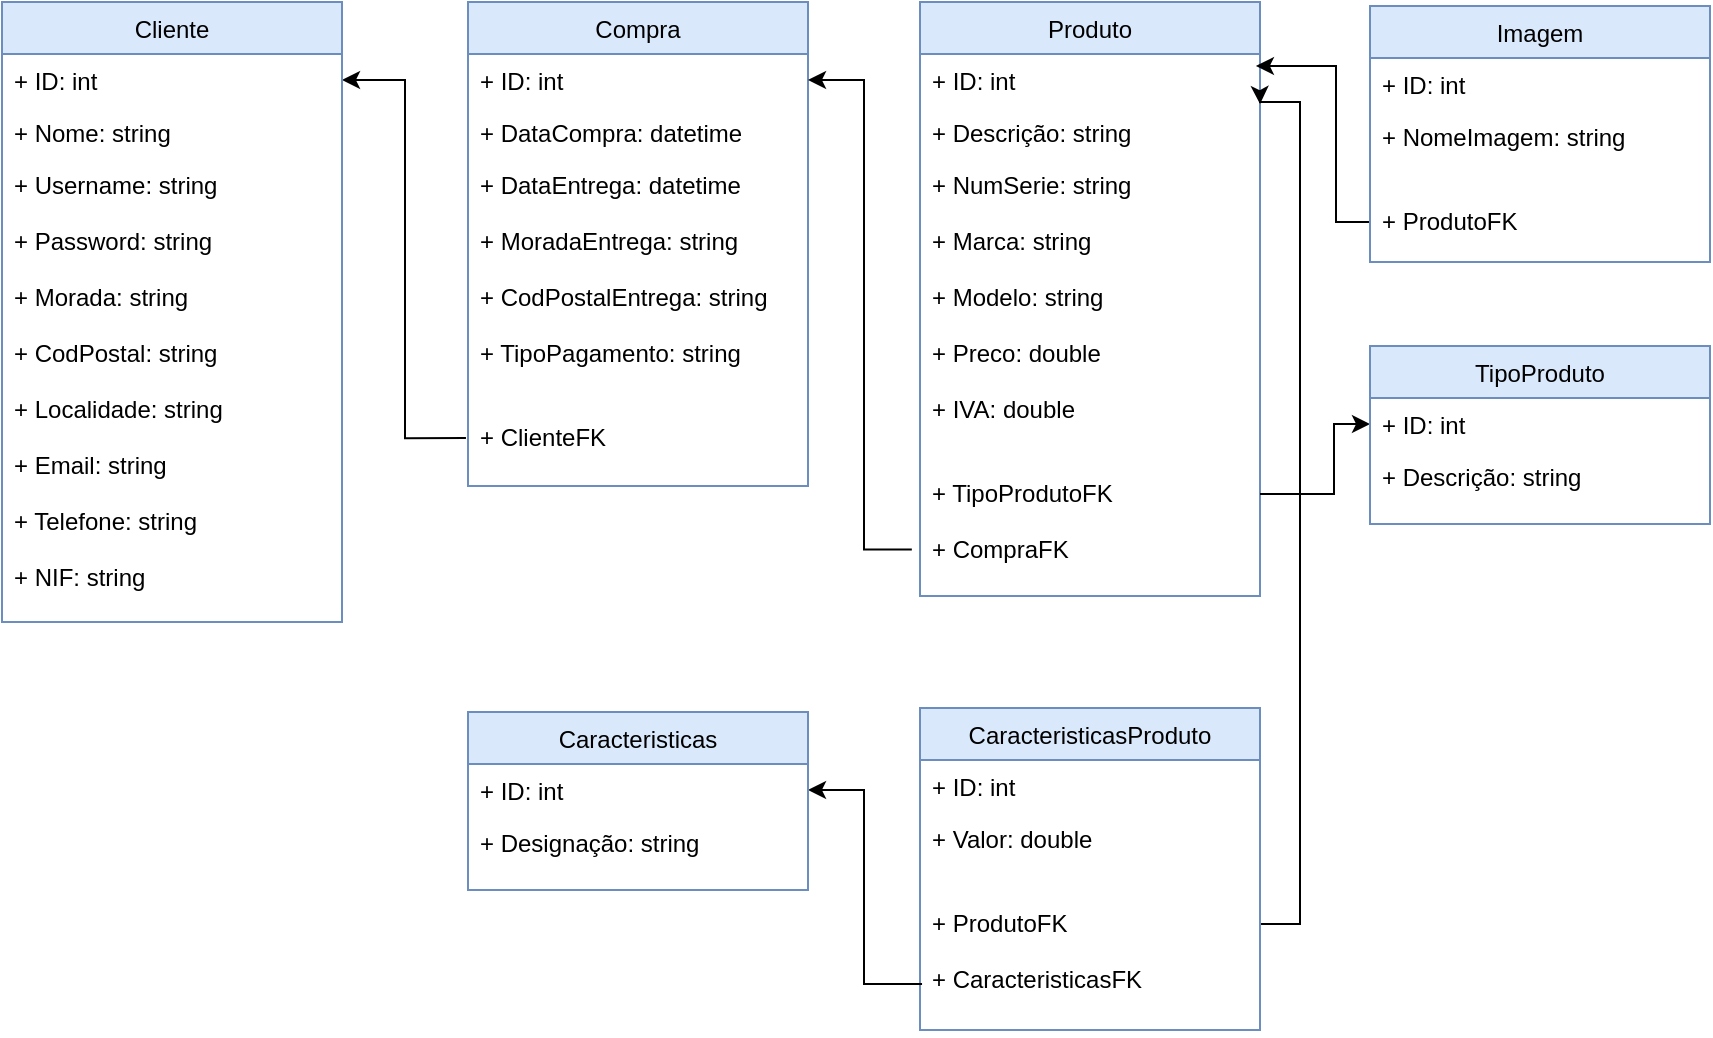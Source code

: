 <mxfile version="13.0.5" type="google"><diagram id="C5RBs43oDa-KdzZeNtuy" name="Page-1"><mxGraphModel dx="1422" dy="667" grid="0" gridSize="10" guides="1" tooltips="1" connect="1" arrows="1" fold="1" page="0" pageScale="1" pageWidth="827" pageHeight="1169" background="none" math="0" shadow="0"><root><mxCell id="WIyWlLk6GJQsqaUBKTNV-0"/><mxCell id="WIyWlLk6GJQsqaUBKTNV-1" parent="WIyWlLk6GJQsqaUBKTNV-0"/><mxCell id="fHszm-49MHGBIVt0mZ_T-51" style="edgeStyle=orthogonalEdgeStyle;rounded=0;orthogonalLoop=1;jettySize=auto;html=1;entryX=1;entryY=0.5;entryDx=0;entryDy=0;exitX=-0.006;exitY=0.854;exitDx=0;exitDy=0;exitPerimeter=0;" parent="WIyWlLk6GJQsqaUBKTNV-1" source="fHszm-49MHGBIVt0mZ_T-5" target="fHszm-49MHGBIVt0mZ_T-25" edge="1"><mxGeometry relative="1" as="geometry"/></mxCell><mxCell id="fHszm-49MHGBIVt0mZ_T-28" value="Produto" style="swimlane;fontStyle=0;childLayout=stackLayout;horizontal=1;startSize=26;fillColor=#dae8fc;horizontalStack=0;resizeParent=1;resizeParentMax=0;resizeLast=0;collapsible=1;marginBottom=0;strokeColor=#6c8ebf;" parent="WIyWlLk6GJQsqaUBKTNV-1" vertex="1"><mxGeometry x="413" y="210" width="170" height="297" as="geometry"/></mxCell><mxCell id="fHszm-49MHGBIVt0mZ_T-29" value="+ ID: int&#10;" style="text;strokeColor=none;fillColor=none;align=left;verticalAlign=top;spacingLeft=4;spacingRight=4;overflow=hidden;rotatable=0;points=[[0,0.5],[1,0.5]];portConstraint=eastwest;" parent="fHszm-49MHGBIVt0mZ_T-28" vertex="1"><mxGeometry y="26" width="170" height="26" as="geometry"/></mxCell><mxCell id="fHszm-49MHGBIVt0mZ_T-30" value="+ Descrição: string" style="text;strokeColor=none;fillColor=none;align=left;verticalAlign=top;spacingLeft=4;spacingRight=4;overflow=hidden;rotatable=0;points=[[0,0.5],[1,0.5]];portConstraint=eastwest;" parent="fHszm-49MHGBIVt0mZ_T-28" vertex="1"><mxGeometry y="52" width="170" height="26" as="geometry"/></mxCell><mxCell id="fHszm-49MHGBIVt0mZ_T-31" value="+ NumSerie: string&#10;&#10;+ Marca: string&#10;&#10;+ Modelo: string&#10;&#10;+ Preco: double&#10;&#10;+ IVA: double&#10;&#10;&#10;+ TipoProdutoFK&#10;&#10;+ CompraFK&#10;" style="text;strokeColor=none;fillColor=none;align=left;verticalAlign=top;spacingLeft=4;spacingRight=4;overflow=hidden;rotatable=0;points=[[0,0.5],[1,0.5]];portConstraint=eastwest;" parent="fHszm-49MHGBIVt0mZ_T-28" vertex="1"><mxGeometry y="78" width="170" height="219" as="geometry"/></mxCell><mxCell id="fHszm-49MHGBIVt0mZ_T-24" value="Cliente" style="swimlane;fontStyle=0;childLayout=stackLayout;horizontal=1;startSize=26;fillColor=#dae8fc;horizontalStack=0;resizeParent=1;resizeParentMax=0;resizeLast=0;collapsible=1;marginBottom=0;strokeColor=#6c8ebf;" parent="WIyWlLk6GJQsqaUBKTNV-1" vertex="1"><mxGeometry x="-46" y="210" width="170" height="310" as="geometry"/></mxCell><mxCell id="fHszm-49MHGBIVt0mZ_T-25" value="+ ID: int&#10;" style="text;strokeColor=none;fillColor=none;align=left;verticalAlign=top;spacingLeft=4;spacingRight=4;overflow=hidden;rotatable=0;points=[[0,0.5],[1,0.5]];portConstraint=eastwest;" parent="fHszm-49MHGBIVt0mZ_T-24" vertex="1"><mxGeometry y="26" width="170" height="26" as="geometry"/></mxCell><mxCell id="fHszm-49MHGBIVt0mZ_T-26" value="+ Nome: string" style="text;strokeColor=none;fillColor=none;align=left;verticalAlign=top;spacingLeft=4;spacingRight=4;overflow=hidden;rotatable=0;points=[[0,0.5],[1,0.5]];portConstraint=eastwest;" parent="fHszm-49MHGBIVt0mZ_T-24" vertex="1"><mxGeometry y="52" width="170" height="26" as="geometry"/></mxCell><mxCell id="fHszm-49MHGBIVt0mZ_T-27" value="+ Username: string&#10;&#10;+ Password: string&#10;&#10;+ Morada: string&#10;&#10;+ CodPostal: string&#10;&#10;+ Localidade: string&#10;&#10;+ Email: string&#10;&#10;+ Telefone: string&#10;&#10;+ NIF: string&#10;&#10;&#10;&#10;&#10;" style="text;strokeColor=none;fillColor=none;align=left;verticalAlign=top;spacingLeft=4;spacingRight=4;overflow=hidden;rotatable=0;points=[[0,0.5],[1,0.5]];portConstraint=eastwest;" parent="fHszm-49MHGBIVt0mZ_T-24" vertex="1"><mxGeometry y="78" width="170" height="232" as="geometry"/></mxCell><mxCell id="fHszm-49MHGBIVt0mZ_T-0" value="Compra" style="swimlane;fontStyle=0;childLayout=stackLayout;horizontal=1;startSize=26;fillColor=#dae8fc;horizontalStack=0;resizeParent=1;resizeParentMax=0;resizeLast=0;collapsible=1;marginBottom=0;strokeColor=#6c8ebf;" parent="WIyWlLk6GJQsqaUBKTNV-1" vertex="1"><mxGeometry x="187" y="210" width="170" height="242" as="geometry"/></mxCell><mxCell id="fHszm-49MHGBIVt0mZ_T-1" value="+ ID: int&#10;" style="text;strokeColor=none;fillColor=none;align=left;verticalAlign=top;spacingLeft=4;spacingRight=4;overflow=hidden;rotatable=0;points=[[0,0.5],[1,0.5]];portConstraint=eastwest;" parent="fHszm-49MHGBIVt0mZ_T-0" vertex="1"><mxGeometry y="26" width="170" height="26" as="geometry"/></mxCell><mxCell id="fHszm-49MHGBIVt0mZ_T-2" value="+ DataCompra: datetime" style="text;strokeColor=none;fillColor=none;align=left;verticalAlign=top;spacingLeft=4;spacingRight=4;overflow=hidden;rotatable=0;points=[[0,0.5],[1,0.5]];portConstraint=eastwest;" parent="fHszm-49MHGBIVt0mZ_T-0" vertex="1"><mxGeometry y="52" width="170" height="26" as="geometry"/></mxCell><mxCell id="fHszm-49MHGBIVt0mZ_T-5" value="+ DataEntrega: datetime&#10;&#10;+ MoradaEntrega: string&#10;&#10;+ CodPostalEntrega: string&#10;&#10;+ TipoPagamento: string&#10;&#10;&#10;+ ClienteFK&#10;&#10;" style="text;strokeColor=none;fillColor=none;align=left;verticalAlign=top;spacingLeft=4;spacingRight=4;overflow=hidden;rotatable=0;points=[[0,0.5],[1,0.5]];portConstraint=eastwest;" parent="fHszm-49MHGBIVt0mZ_T-0" vertex="1"><mxGeometry y="78" width="170" height="164" as="geometry"/></mxCell><mxCell id="E6ogNQc687v5naBHhztq-9" style="edgeStyle=orthogonalEdgeStyle;rounded=0;orthogonalLoop=1;jettySize=auto;html=1;entryX=0.988;entryY=0.231;entryDx=0;entryDy=0;entryPerimeter=0;" parent="WIyWlLk6GJQsqaUBKTNV-1" source="fHszm-49MHGBIVt0mZ_T-40" target="fHszm-49MHGBIVt0mZ_T-29" edge="1"><mxGeometry relative="1" as="geometry"><Array as="points"><mxPoint x="621" y="320"/><mxPoint x="621" y="242"/></Array></mxGeometry></mxCell><mxCell id="fHszm-49MHGBIVt0mZ_T-40" value="Imagem" style="swimlane;fontStyle=0;childLayout=stackLayout;horizontal=1;startSize=26;fillColor=#dae8fc;horizontalStack=0;resizeParent=1;resizeParentMax=0;resizeLast=0;collapsible=1;marginBottom=0;strokeColor=#6c8ebf;" parent="WIyWlLk6GJQsqaUBKTNV-1" vertex="1"><mxGeometry x="638" y="212" width="170" height="128" as="geometry"/></mxCell><mxCell id="fHszm-49MHGBIVt0mZ_T-41" value="+ ID: int&#10;" style="text;strokeColor=none;fillColor=none;align=left;verticalAlign=top;spacingLeft=4;spacingRight=4;overflow=hidden;rotatable=0;points=[[0,0.5],[1,0.5]];portConstraint=eastwest;" parent="fHszm-49MHGBIVt0mZ_T-40" vertex="1"><mxGeometry y="26" width="170" height="26" as="geometry"/></mxCell><mxCell id="fHszm-49MHGBIVt0mZ_T-42" value="+ NomeImagem: string" style="text;strokeColor=none;fillColor=none;align=left;verticalAlign=top;spacingLeft=4;spacingRight=4;overflow=hidden;rotatable=0;points=[[0,0.5],[1,0.5]];portConstraint=eastwest;" parent="fHszm-49MHGBIVt0mZ_T-40" vertex="1"><mxGeometry y="52" width="170" height="28" as="geometry"/></mxCell><mxCell id="fHszm-49MHGBIVt0mZ_T-43" value="&#10;+ ProdutoFK&#10;&#10;" style="text;strokeColor=none;fillColor=none;align=left;verticalAlign=top;spacingLeft=4;spacingRight=4;overflow=hidden;rotatable=0;points=[[0,0.5],[1,0.5]];portConstraint=eastwest;" parent="fHszm-49MHGBIVt0mZ_T-40" vertex="1"><mxGeometry y="80" width="170" height="48" as="geometry"/></mxCell><mxCell id="E6ogNQc687v5naBHhztq-4" value="" style="edgeStyle=orthogonalEdgeStyle;rounded=0;orthogonalLoop=1;jettySize=auto;html=1;exitX=-0.024;exitY=0.894;exitDx=0;exitDy=0;exitPerimeter=0;entryX=1;entryY=0.5;entryDx=0;entryDy=0;" parent="WIyWlLk6GJQsqaUBKTNV-1" source="fHszm-49MHGBIVt0mZ_T-31" target="fHszm-49MHGBIVt0mZ_T-1" edge="1"><mxGeometry relative="1" as="geometry"/></mxCell><mxCell id="E6ogNQc687v5naBHhztq-8" style="edgeStyle=orthogonalEdgeStyle;rounded=0;orthogonalLoop=1;jettySize=auto;html=1;entryX=1.006;entryY=0.962;entryDx=0;entryDy=0;entryPerimeter=0;" parent="WIyWlLk6GJQsqaUBKTNV-1" edge="1"><mxGeometry relative="1" as="geometry"><mxPoint x="583" y="671" as="sourcePoint"/><mxPoint x="583.02" y="261.012" as="targetPoint"/><Array as="points"><mxPoint x="603" y="671"/><mxPoint x="603" y="260"/></Array></mxGeometry></mxCell><mxCell id="Si-lvIjfFPRTCh7JREHv-3" style="edgeStyle=orthogonalEdgeStyle;rounded=0;orthogonalLoop=1;jettySize=auto;html=1;entryX=0;entryY=0.5;entryDx=0;entryDy=0;endArrow=classic;endFill=1;" parent="WIyWlLk6GJQsqaUBKTNV-1" source="fHszm-49MHGBIVt0mZ_T-31" target="Si-lvIjfFPRTCh7JREHv-1" edge="1"><mxGeometry relative="1" as="geometry"><Array as="points"><mxPoint x="620" y="456"/><mxPoint x="620" y="421"/></Array></mxGeometry></mxCell><mxCell id="Si-lvIjfFPRTCh7JREHv-0" value="TipoProduto" style="swimlane;fontStyle=0;childLayout=stackLayout;horizontal=1;startSize=26;fillColor=#dae8fc;horizontalStack=0;resizeParent=1;resizeParentMax=0;resizeLast=0;collapsible=1;marginBottom=0;strokeColor=#6c8ebf;" parent="WIyWlLk6GJQsqaUBKTNV-1" vertex="1"><mxGeometry x="638" y="382" width="170" height="89" as="geometry"/></mxCell><mxCell id="Si-lvIjfFPRTCh7JREHv-1" value="+ ID: int&#10;" style="text;strokeColor=none;fillColor=none;align=left;verticalAlign=top;spacingLeft=4;spacingRight=4;overflow=hidden;rotatable=0;points=[[0,0.5],[1,0.5]];portConstraint=eastwest;" parent="Si-lvIjfFPRTCh7JREHv-0" vertex="1"><mxGeometry y="26" width="170" height="26" as="geometry"/></mxCell><mxCell id="Si-lvIjfFPRTCh7JREHv-2" value="+ Descrição: string" style="text;strokeColor=none;fillColor=none;align=left;verticalAlign=top;spacingLeft=4;spacingRight=4;overflow=hidden;rotatable=0;points=[[0,0.5],[1,0.5]];portConstraint=eastwest;" parent="Si-lvIjfFPRTCh7JREHv-0" vertex="1"><mxGeometry y="52" width="170" height="37" as="geometry"/></mxCell><mxCell id="fHszm-49MHGBIVt0mZ_T-36" value="CaracteristicasProduto" style="swimlane;fontStyle=0;childLayout=stackLayout;horizontal=1;startSize=26;fillColor=#dae8fc;horizontalStack=0;resizeParent=1;resizeParentMax=0;resizeLast=0;collapsible=1;marginBottom=0;strokeColor=#6c8ebf;" parent="WIyWlLk6GJQsqaUBKTNV-1" vertex="1"><mxGeometry x="413" y="563" width="170" height="161" as="geometry"/></mxCell><mxCell id="fHszm-49MHGBIVt0mZ_T-37" value="+ ID: int&#10;" style="text;strokeColor=none;fillColor=none;align=left;verticalAlign=top;spacingLeft=4;spacingRight=4;overflow=hidden;rotatable=0;points=[[0,0.5],[1,0.5]];portConstraint=eastwest;" parent="fHszm-49MHGBIVt0mZ_T-36" vertex="1"><mxGeometry y="26" width="170" height="26" as="geometry"/></mxCell><mxCell id="fHszm-49MHGBIVt0mZ_T-38" value="+ Valor: double&#10;&#10;&#10;+ ProdutoFK&#10;&#10;+ CaracteristicasFK" style="text;strokeColor=none;fillColor=none;align=left;verticalAlign=top;spacingLeft=4;spacingRight=4;overflow=hidden;rotatable=0;points=[[0,0.5],[1,0.5]];portConstraint=eastwest;" parent="fHszm-49MHGBIVt0mZ_T-36" vertex="1"><mxGeometry y="52" width="170" height="109" as="geometry"/></mxCell><mxCell id="lH-vHlaIOEhiHbHh1xJq-0" style="edgeStyle=orthogonalEdgeStyle;rounded=0;orthogonalLoop=1;jettySize=auto;html=1;entryX=1;entryY=0.5;entryDx=0;entryDy=0;exitX=0.006;exitY=0.789;exitDx=0;exitDy=0;exitPerimeter=0;" edge="1" parent="WIyWlLk6GJQsqaUBKTNV-1" source="fHszm-49MHGBIVt0mZ_T-38" target="fHszm-49MHGBIVt0mZ_T-33"><mxGeometry relative="1" as="geometry"/></mxCell><mxCell id="fHszm-49MHGBIVt0mZ_T-32" value="Caracteristicas" style="swimlane;fontStyle=0;childLayout=stackLayout;horizontal=1;startSize=26;fillColor=#dae8fc;horizontalStack=0;resizeParent=1;resizeParentMax=0;resizeLast=0;collapsible=1;marginBottom=0;strokeColor=#6c8ebf;" parent="WIyWlLk6GJQsqaUBKTNV-1" vertex="1"><mxGeometry x="187" y="565" width="170" height="89" as="geometry"/></mxCell><mxCell id="fHszm-49MHGBIVt0mZ_T-33" value="+ ID: int&#10;" style="text;strokeColor=none;fillColor=none;align=left;verticalAlign=top;spacingLeft=4;spacingRight=4;overflow=hidden;rotatable=0;points=[[0,0.5],[1,0.5]];portConstraint=eastwest;" parent="fHszm-49MHGBIVt0mZ_T-32" vertex="1"><mxGeometry y="26" width="170" height="26" as="geometry"/></mxCell><mxCell id="fHszm-49MHGBIVt0mZ_T-34" value="+ Designação: string" style="text;strokeColor=none;fillColor=none;align=left;verticalAlign=top;spacingLeft=4;spacingRight=4;overflow=hidden;rotatable=0;points=[[0,0.5],[1,0.5]];portConstraint=eastwest;" parent="fHszm-49MHGBIVt0mZ_T-32" vertex="1"><mxGeometry y="52" width="170" height="37" as="geometry"/></mxCell></root></mxGraphModel></diagram></mxfile>